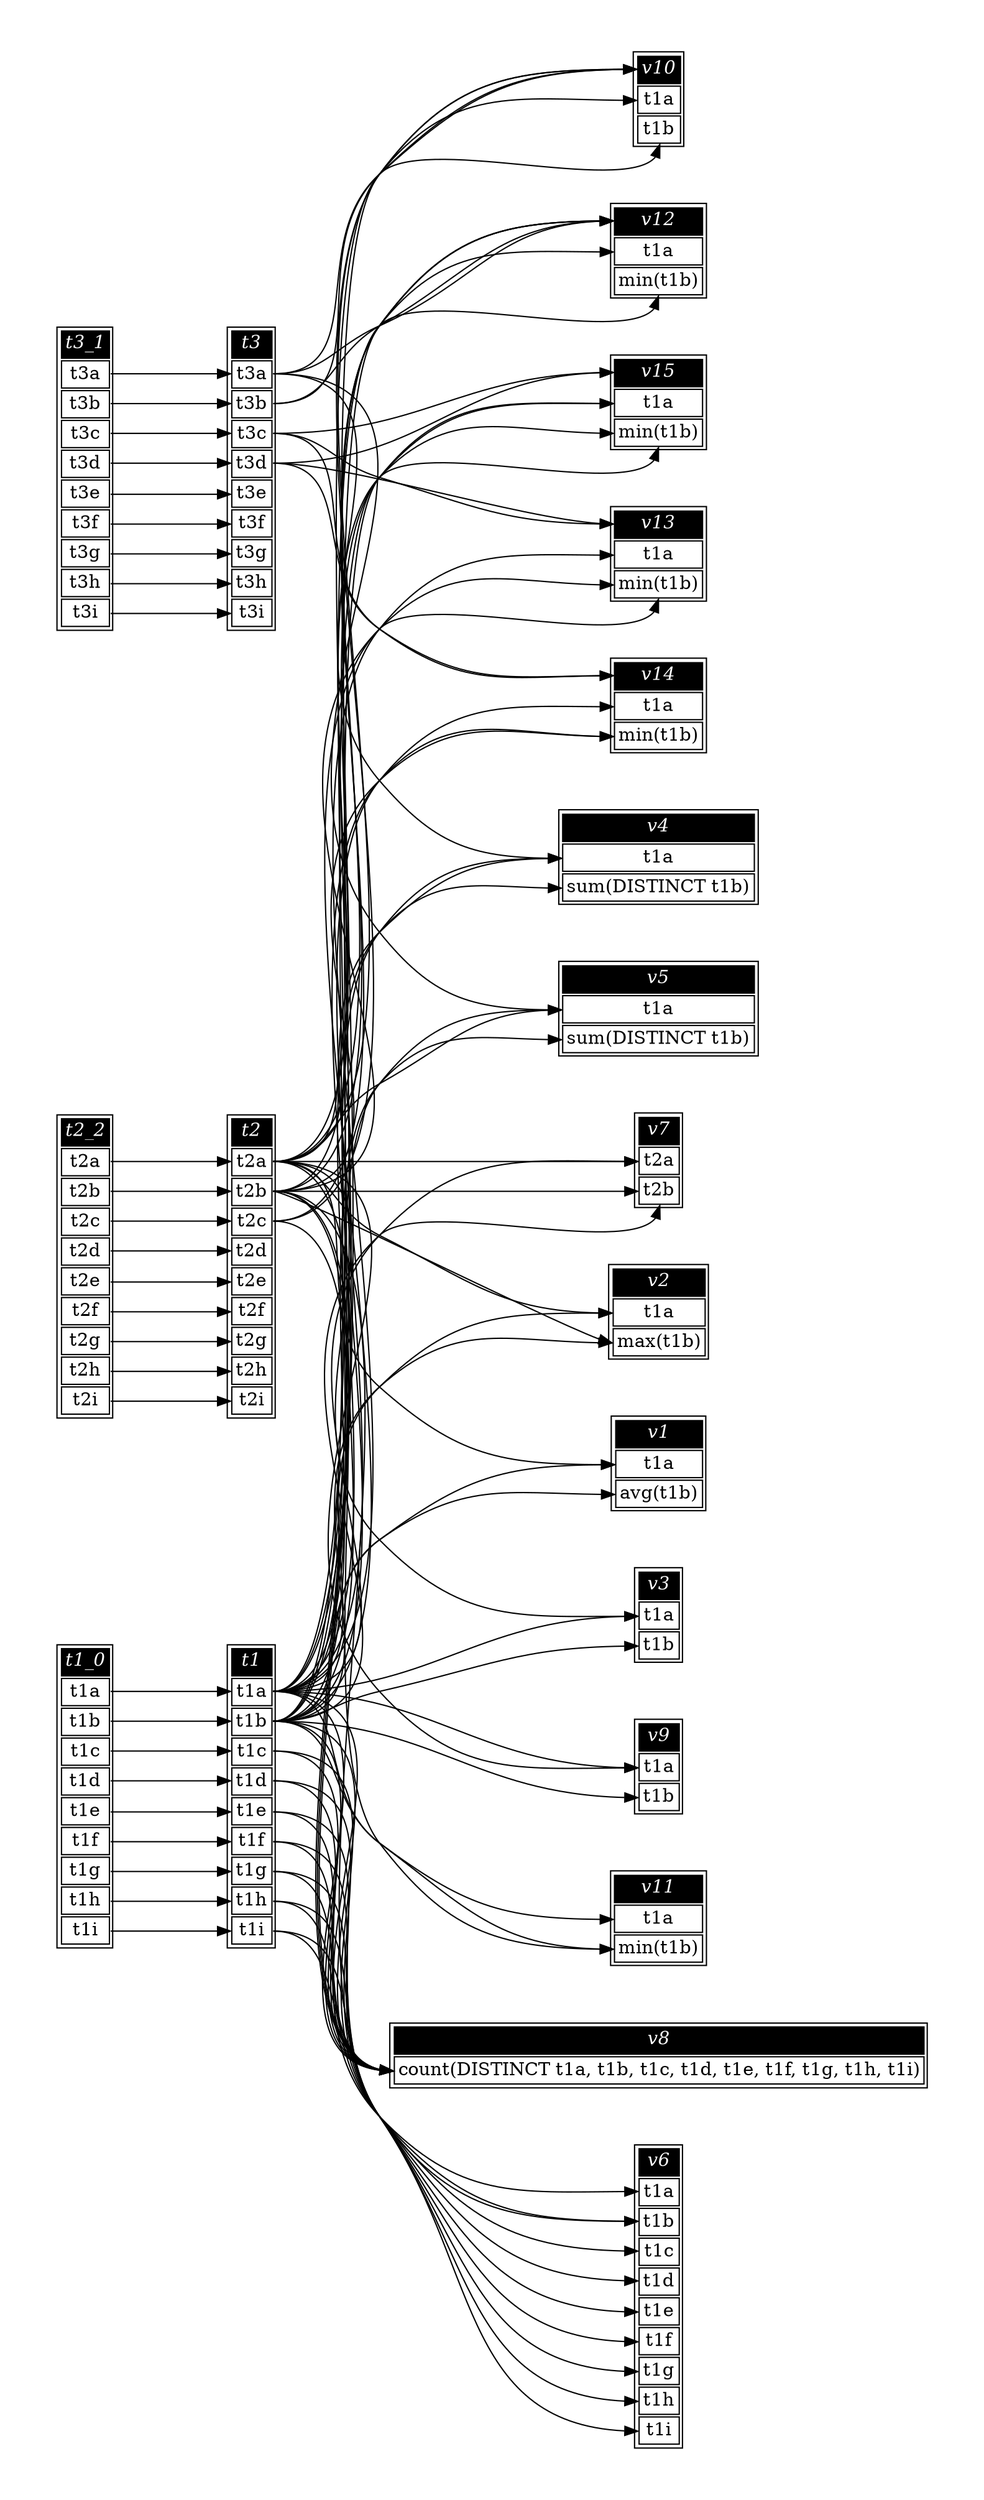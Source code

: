 // Automatically generated by SQLFlowTestSuite


digraph {
  graph [pad="0.5" nodesep="0.5" ranksep="1" fontname="Helvetica" rankdir=LR];
  node [shape=plaintext]

  
"t1" [color="black" label=<
<table>
  <tr><td bgcolor="black" port="nodeName"><i><font color="white">t1</font></i></td></tr>
  <tr><td port="0">t1a</td></tr>
<tr><td port="1">t1b</td></tr>
<tr><td port="2">t1c</td></tr>
<tr><td port="3">t1d</td></tr>
<tr><td port="4">t1e</td></tr>
<tr><td port="5">t1f</td></tr>
<tr><td port="6">t1g</td></tr>
<tr><td port="7">t1h</td></tr>
<tr><td port="8">t1i</td></tr>
</table>>];
       

"t1_0" [color="black" label=<
<table>
  <tr><td bgcolor="black" port="nodeName"><i><font color="white">t1_0</font></i></td></tr>
  <tr><td port="0">t1a</td></tr>
<tr><td port="1">t1b</td></tr>
<tr><td port="2">t1c</td></tr>
<tr><td port="3">t1d</td></tr>
<tr><td port="4">t1e</td></tr>
<tr><td port="5">t1f</td></tr>
<tr><td port="6">t1g</td></tr>
<tr><td port="7">t1h</td></tr>
<tr><td port="8">t1i</td></tr>
</table>>];
       

"t2" [color="black" label=<
<table>
  <tr><td bgcolor="black" port="nodeName"><i><font color="white">t2</font></i></td></tr>
  <tr><td port="0">t2a</td></tr>
<tr><td port="1">t2b</td></tr>
<tr><td port="2">t2c</td></tr>
<tr><td port="3">t2d</td></tr>
<tr><td port="4">t2e</td></tr>
<tr><td port="5">t2f</td></tr>
<tr><td port="6">t2g</td></tr>
<tr><td port="7">t2h</td></tr>
<tr><td port="8">t2i</td></tr>
</table>>];
       

"t2_2" [color="black" label=<
<table>
  <tr><td bgcolor="black" port="nodeName"><i><font color="white">t2_2</font></i></td></tr>
  <tr><td port="0">t2a</td></tr>
<tr><td port="1">t2b</td></tr>
<tr><td port="2">t2c</td></tr>
<tr><td port="3">t2d</td></tr>
<tr><td port="4">t2e</td></tr>
<tr><td port="5">t2f</td></tr>
<tr><td port="6">t2g</td></tr>
<tr><td port="7">t2h</td></tr>
<tr><td port="8">t2i</td></tr>
</table>>];
       

"t3" [color="black" label=<
<table>
  <tr><td bgcolor="black" port="nodeName"><i><font color="white">t3</font></i></td></tr>
  <tr><td port="0">t3a</td></tr>
<tr><td port="1">t3b</td></tr>
<tr><td port="2">t3c</td></tr>
<tr><td port="3">t3d</td></tr>
<tr><td port="4">t3e</td></tr>
<tr><td port="5">t3f</td></tr>
<tr><td port="6">t3g</td></tr>
<tr><td port="7">t3h</td></tr>
<tr><td port="8">t3i</td></tr>
</table>>];
       

"t3_1" [color="black" label=<
<table>
  <tr><td bgcolor="black" port="nodeName"><i><font color="white">t3_1</font></i></td></tr>
  <tr><td port="0">t3a</td></tr>
<tr><td port="1">t3b</td></tr>
<tr><td port="2">t3c</td></tr>
<tr><td port="3">t3d</td></tr>
<tr><td port="4">t3e</td></tr>
<tr><td port="5">t3f</td></tr>
<tr><td port="6">t3g</td></tr>
<tr><td port="7">t3h</td></tr>
<tr><td port="8">t3i</td></tr>
</table>>];
       

"v1" [color="black" label=<
<table>
  <tr><td bgcolor="black" port="nodeName"><i><font color="white">v1</font></i></td></tr>
  <tr><td port="0">t1a</td></tr>
<tr><td port="1">avg(t1b)</td></tr>
</table>>];
       

"v10" [color="black" label=<
<table>
  <tr><td bgcolor="black" port="nodeName"><i><font color="white">v10</font></i></td></tr>
  <tr><td port="0">t1a</td></tr>
<tr><td port="1">t1b</td></tr>
</table>>];
       

"v11" [color="black" label=<
<table>
  <tr><td bgcolor="black" port="nodeName"><i><font color="white">v11</font></i></td></tr>
  <tr><td port="0">t1a</td></tr>
<tr><td port="1">min(t1b)</td></tr>
</table>>];
       

"v12" [color="black" label=<
<table>
  <tr><td bgcolor="black" port="nodeName"><i><font color="white">v12</font></i></td></tr>
  <tr><td port="0">t1a</td></tr>
<tr><td port="1">min(t1b)</td></tr>
</table>>];
       

"v13" [color="black" label=<
<table>
  <tr><td bgcolor="black" port="nodeName"><i><font color="white">v13</font></i></td></tr>
  <tr><td port="0">t1a</td></tr>
<tr><td port="1">min(t1b)</td></tr>
</table>>];
       

"v14" [color="black" label=<
<table>
  <tr><td bgcolor="black" port="nodeName"><i><font color="white">v14</font></i></td></tr>
  <tr><td port="0">t1a</td></tr>
<tr><td port="1">min(t1b)</td></tr>
</table>>];
       

"v15" [color="black" label=<
<table>
  <tr><td bgcolor="black" port="nodeName"><i><font color="white">v15</font></i></td></tr>
  <tr><td port="0">t1a</td></tr>
<tr><td port="1">min(t1b)</td></tr>
</table>>];
       

"v2" [color="black" label=<
<table>
  <tr><td bgcolor="black" port="nodeName"><i><font color="white">v2</font></i></td></tr>
  <tr><td port="0">t1a</td></tr>
<tr><td port="1">max(t1b)</td></tr>
</table>>];
       

"v3" [color="black" label=<
<table>
  <tr><td bgcolor="black" port="nodeName"><i><font color="white">v3</font></i></td></tr>
  <tr><td port="0">t1a</td></tr>
<tr><td port="1">t1b</td></tr>
</table>>];
       

"v4" [color="black" label=<
<table>
  <tr><td bgcolor="black" port="nodeName"><i><font color="white">v4</font></i></td></tr>
  <tr><td port="0">t1a</td></tr>
<tr><td port="1">sum(DISTINCT t1b)</td></tr>
</table>>];
       

"v5" [color="black" label=<
<table>
  <tr><td bgcolor="black" port="nodeName"><i><font color="white">v5</font></i></td></tr>
  <tr><td port="0">t1a</td></tr>
<tr><td port="1">sum(DISTINCT t1b)</td></tr>
</table>>];
       

"v6" [color="black" label=<
<table>
  <tr><td bgcolor="black" port="nodeName"><i><font color="white">v6</font></i></td></tr>
  <tr><td port="0">t1a</td></tr>
<tr><td port="1">t1b</td></tr>
<tr><td port="2">t1c</td></tr>
<tr><td port="3">t1d</td></tr>
<tr><td port="4">t1e</td></tr>
<tr><td port="5">t1f</td></tr>
<tr><td port="6">t1g</td></tr>
<tr><td port="7">t1h</td></tr>
<tr><td port="8">t1i</td></tr>
</table>>];
       

"v7" [color="black" label=<
<table>
  <tr><td bgcolor="black" port="nodeName"><i><font color="white">v7</font></i></td></tr>
  <tr><td port="0">t2a</td></tr>
<tr><td port="1">t2b</td></tr>
</table>>];
       

"v8" [color="black" label=<
<table>
  <tr><td bgcolor="black" port="nodeName"><i><font color="white">v8</font></i></td></tr>
  <tr><td port="0">count(DISTINCT t1a, t1b, t1c, t1d, t1e, t1f, t1g, t1h, t1i)</td></tr>
</table>>];
       

"v9" [color="black" label=<
<table>
  <tr><td bgcolor="black" port="nodeName"><i><font color="white">v9</font></i></td></tr>
  <tr><td port="0">t1a</td></tr>
<tr><td port="1">t1b</td></tr>
</table>>];
       
  "t1":0 -> "v1":0
"t1":0 -> "v10":0
"t1":0 -> "v11":0
"t1":0 -> "v12":0
"t1":0 -> "v13":0
"t1":0 -> "v14":0
"t1":0 -> "v15":0
"t1":0 -> "v2":0
"t1":0 -> "v3":0
"t1":0 -> "v4":0
"t1":0 -> "v5":0
"t1":0 -> "v6":0
"t1":0 -> "v7":0
"t1":0 -> "v8":0
"t1":0 -> "v9":0
"t1":1 -> "v1":1
"t1":1 -> "v10":1
"t1":1 -> "v11":1
"t1":1 -> "v12":1
"t1":1 -> "v13":1
"t1":1 -> "v14":1
"t1":1 -> "v15":1
"t1":1 -> "v2":1
"t1":1 -> "v3":1
"t1":1 -> "v4":1
"t1":1 -> "v5":1
"t1":1 -> "v6":1
"t1":1 -> "v7":1
"t1":1 -> "v8":0
"t1":1 -> "v9":1
"t1":2 -> "v6":2
"t1":2 -> "v8":0
"t1":3 -> "v6":3
"t1":3 -> "v8":0
"t1":4 -> "v6":4
"t1":4 -> "v8":0
"t1":5 -> "v6":5
"t1":5 -> "v8":0
"t1":6 -> "v6":6
"t1":6 -> "v8":0
"t1":7 -> "v6":7
"t1":7 -> "v8":0
"t1":8 -> "v6":8
"t1":8 -> "v8":0
"t1_0":0 -> "t1":0
"t1_0":1 -> "t1":1
"t1_0":2 -> "t1":2
"t1_0":3 -> "t1":3
"t1_0":4 -> "t1":4
"t1_0":5 -> "t1":5
"t1_0":6 -> "t1":6
"t1_0":7 -> "t1":7
"t1_0":8 -> "t1":8
"t2":0 -> "v1":0
"t2":0 -> "v10":nodeName
"t2":0 -> "v12":nodeName
"t2":0 -> "v15":0
"t2":0 -> "v2":0
"t2":0 -> "v3":0
"t2":0 -> "v4":0
"t2":0 -> "v5":0
"t2":0 -> "v7":0
"t2":0 -> "v8":0
"t2":0 -> "v9":0
"t2":1 -> "v11":1
"t2":1 -> "v12":nodeName
"t2":1 -> "v13":1
"t2":1 -> "v14":1
"t2":1 -> "v15":1
"t2":1 -> "v2":1
"t2":1 -> "v6":1
"t2":1 -> "v7":1
"t2":1 -> "v8":0
"t2":2 -> "v10":nodeName
"t2":2 -> "v12":nodeName
"t2":2 -> "v8":0
"t2_2":0 -> "t2":0
"t2_2":1 -> "t2":1
"t2_2":2 -> "t2":2
"t2_2":3 -> "t2":3
"t2_2":4 -> "t2":4
"t2_2":5 -> "t2":5
"t2_2":6 -> "t2":6
"t2_2":7 -> "t2":7
"t2_2":8 -> "t2":8
"t3":0 -> "v10":nodeName
"t3":0 -> "v12":nodeName
"t3":0 -> "v4":0
"t3":0 -> "v5":0
"t3":1 -> "v10":nodeName
"t3":1 -> "v12":nodeName
"t3":2 -> "v13":nodeName
"t3":2 -> "v14":nodeName
"t3":2 -> "v15":nodeName
"t3":3 -> "v13":nodeName
"t3":3 -> "v14":nodeName
"t3":3 -> "v15":nodeName
"t3_1":0 -> "t3":0
"t3_1":1 -> "t3":1
"t3_1":2 -> "t3":2
"t3_1":3 -> "t3":3
"t3_1":4 -> "t3":4
"t3_1":5 -> "t3":5
"t3_1":6 -> "t3":6
"t3_1":7 -> "t3":7
"t3_1":8 -> "t3":8
}
       
